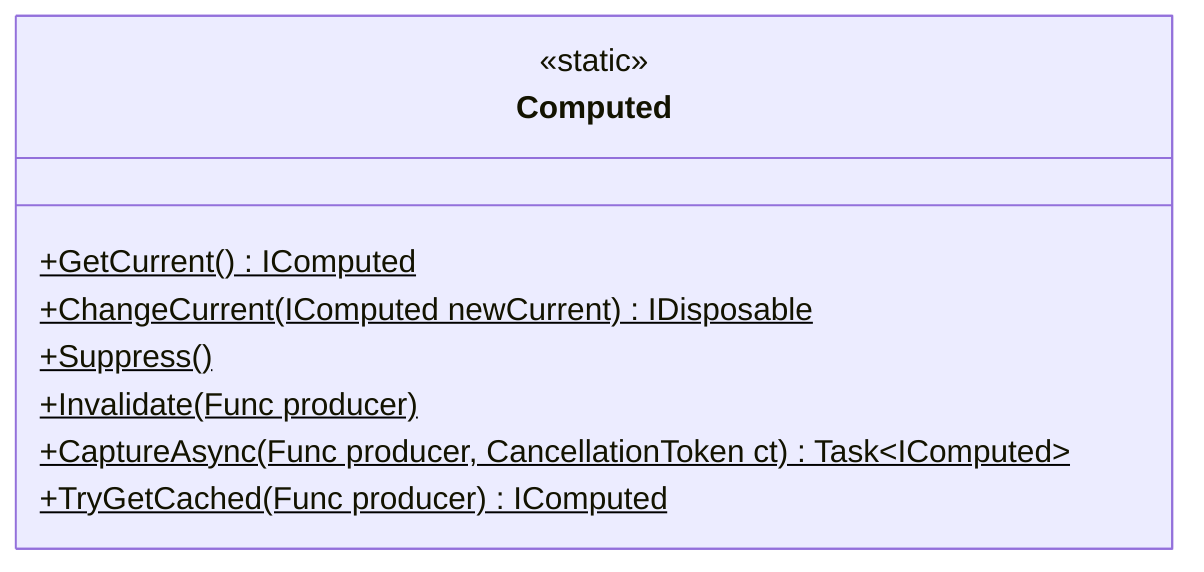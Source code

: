classDiagram
  class Computed {
    <<static>>
    +GetCurrent()$ IComputed
    +ChangeCurrent(IComputed newCurrent)$ IDisposable
    +Suppress()$
    +Invalidate(Func producer)$
    +CaptureAsync(Func producer, CancellationToken ct)$ Task~IComputed~
    +TryGetCached(Func producer)$ IComputed
  }